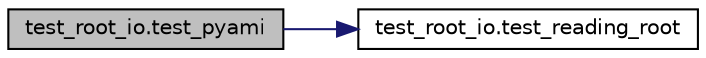 digraph "test_root_io.test_pyami"
{
 // INTERACTIVE_SVG=YES
 // LATEX_PDF_SIZE
  edge [fontname="Helvetica",fontsize="10",labelfontname="Helvetica",labelfontsize="10"];
  node [fontname="Helvetica",fontsize="10",shape=record];
  rankdir="LR";
  Node1 [label="test_root_io.test_pyami",height=0.2,width=0.4,color="black", fillcolor="grey75", style="filled", fontcolor="black",tooltip=" "];
  Node1 -> Node2 [color="midnightblue",fontsize="10",style="solid",fontname="Helvetica"];
  Node2 [label="test_root_io.test_reading_root",height=0.2,width=0.4,color="black", fillcolor="white", style="filled",URL="$namespacetest__root__io.html#ade5c7345073f822af7da32a1a099b8b7",tooltip=" "];
}
